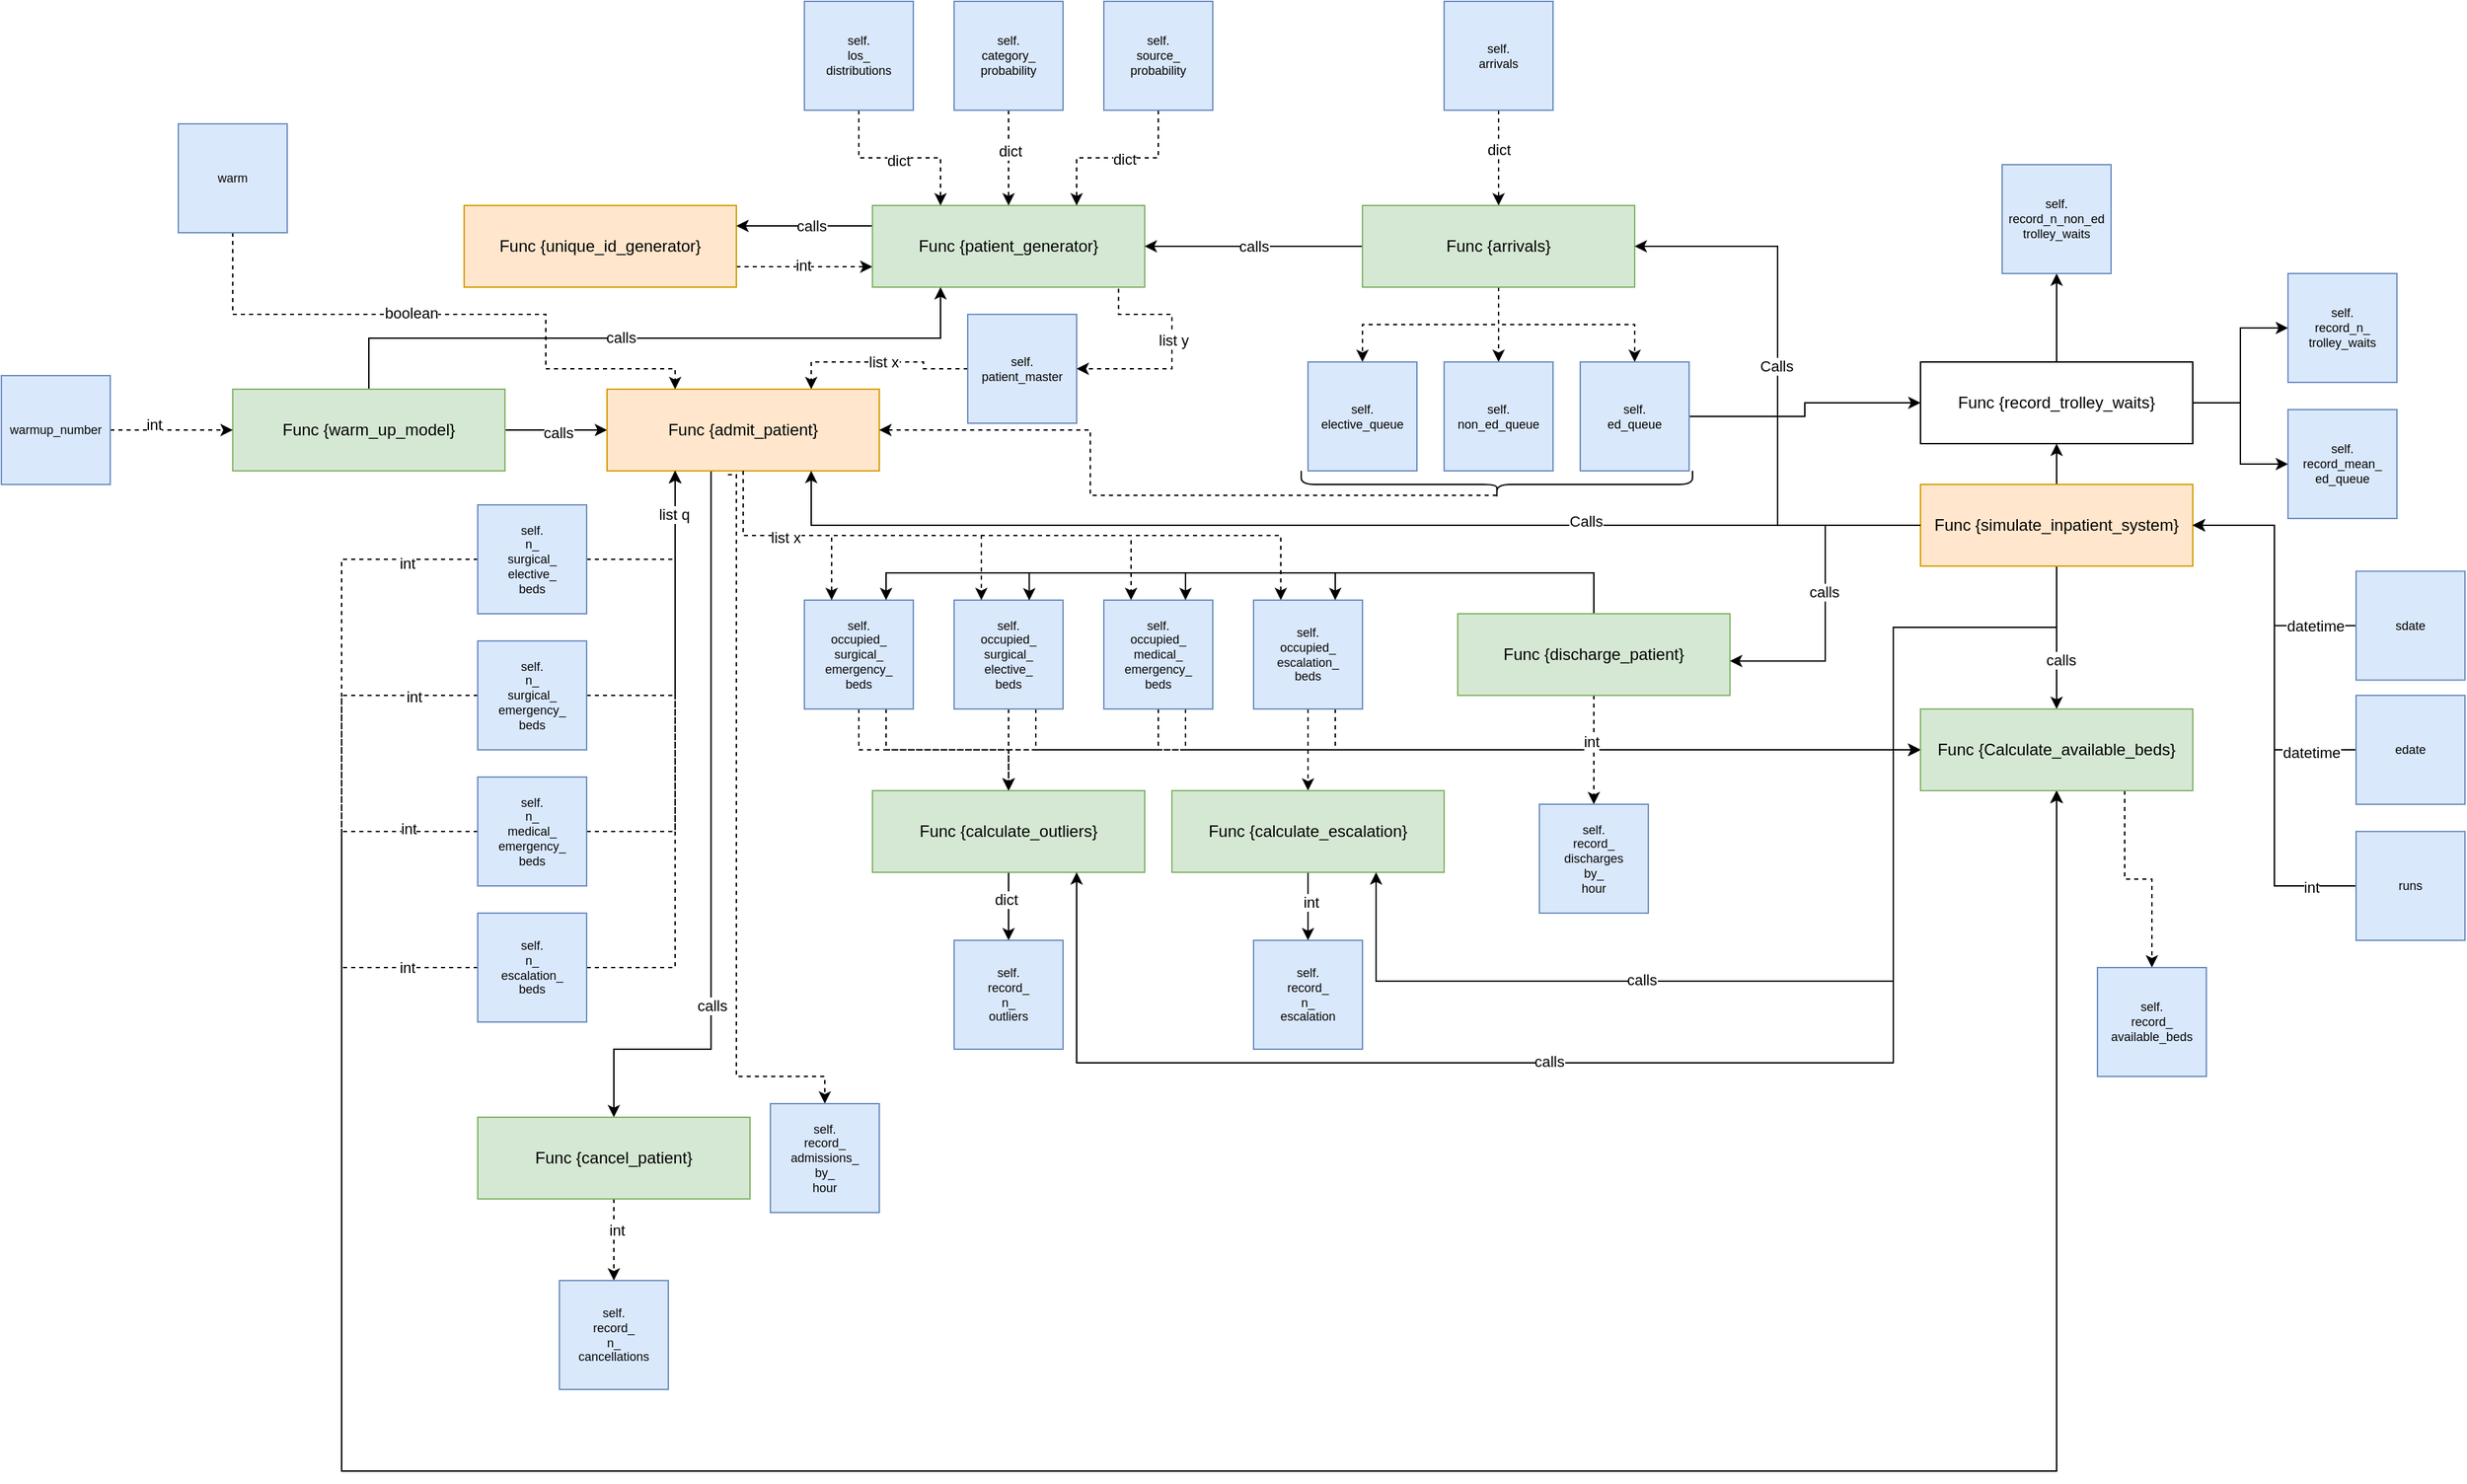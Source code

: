 <mxfile version="22.0.2" type="device">
  <diagram name="Page-1" id="2YBvvXClWsGukQMizWep">
    <mxGraphModel dx="2910" dy="1197" grid="1" gridSize="10" guides="1" tooltips="1" connect="1" arrows="1" fold="1" page="1" pageScale="1" pageWidth="850" pageHeight="1100" math="0" shadow="0">
      <root>
        <mxCell id="0" />
        <mxCell id="1" parent="0" />
        <mxCell id="R9RrN_RlZ74akKqqiqNs-4" style="edgeStyle=orthogonalEdgeStyle;rounded=0;orthogonalLoop=1;jettySize=auto;html=1;entryX=0;entryY=0.75;entryDx=0;entryDy=0;dashed=1;exitX=1;exitY=0.75;exitDx=0;exitDy=0;" parent="1" source="R9RrN_RlZ74akKqqiqNs-2" target="R9RrN_RlZ74akKqqiqNs-3" edge="1">
          <mxGeometry relative="1" as="geometry" />
        </mxCell>
        <mxCell id="R9RrN_RlZ74akKqqiqNs-9" value="int" style="edgeLabel;html=1;align=center;verticalAlign=middle;resizable=0;points=[];" parent="R9RrN_RlZ74akKqqiqNs-4" vertex="1" connectable="0">
          <mxGeometry x="-0.024" y="1" relative="1" as="geometry">
            <mxPoint as="offset" />
          </mxGeometry>
        </mxCell>
        <mxCell id="R9RrN_RlZ74akKqqiqNs-2" value="Func {unique_id_generator}" style="rounded=0;whiteSpace=wrap;html=1;fillColor=#ffe6cc;strokeColor=#d79b00;" parent="1" vertex="1">
          <mxGeometry x="120" y="470" width="200" height="60" as="geometry" />
        </mxCell>
        <mxCell id="R9RrN_RlZ74akKqqiqNs-14" style="edgeStyle=orthogonalEdgeStyle;rounded=0;orthogonalLoop=1;jettySize=auto;html=1;dashed=1;exitX=0.904;exitY=1.019;exitDx=0;exitDy=0;entryX=1;entryY=0.5;entryDx=0;entryDy=0;exitPerimeter=0;" parent="1" source="R9RrN_RlZ74akKqqiqNs-3" target="R9RrN_RlZ74akKqqiqNs-13" edge="1">
          <mxGeometry relative="1" as="geometry" />
        </mxCell>
        <mxCell id="R9RrN_RlZ74akKqqiqNs-16" value="list y" style="edgeLabel;html=1;align=center;verticalAlign=middle;resizable=0;points=[];" parent="R9RrN_RlZ74akKqqiqNs-14" vertex="1" connectable="0">
          <mxGeometry x="-0.089" y="1" relative="1" as="geometry">
            <mxPoint as="offset" />
          </mxGeometry>
        </mxCell>
        <mxCell id="R9RrN_RlZ74akKqqiqNs-56" style="edgeStyle=orthogonalEdgeStyle;rounded=0;orthogonalLoop=1;jettySize=auto;html=1;entryX=1;entryY=0.25;entryDx=0;entryDy=0;exitX=0;exitY=0.25;exitDx=0;exitDy=0;" parent="1" source="R9RrN_RlZ74akKqqiqNs-3" target="R9RrN_RlZ74akKqqiqNs-2" edge="1">
          <mxGeometry relative="1" as="geometry" />
        </mxCell>
        <mxCell id="R9RrN_RlZ74akKqqiqNs-57" value="calls" style="edgeLabel;html=1;align=center;verticalAlign=middle;resizable=0;points=[];" parent="R9RrN_RlZ74akKqqiqNs-56" vertex="1" connectable="0">
          <mxGeometry x="-0.092" relative="1" as="geometry">
            <mxPoint as="offset" />
          </mxGeometry>
        </mxCell>
        <mxCell id="R9RrN_RlZ74akKqqiqNs-3" value="Func {patient_generator&lt;span style=&quot;background-color: initial;&quot;&gt;}&lt;/span&gt;" style="rounded=0;whiteSpace=wrap;html=1;fillColor=#d5e8d4;strokeColor=#82b366;" parent="1" vertex="1">
          <mxGeometry x="420" y="470" width="200" height="60" as="geometry" />
        </mxCell>
        <mxCell id="R9RrN_RlZ74akKqqiqNs-10" style="edgeStyle=orthogonalEdgeStyle;rounded=0;orthogonalLoop=1;jettySize=auto;html=1;entryX=0.25;entryY=1;entryDx=0;entryDy=0;exitX=0.5;exitY=0;exitDx=0;exitDy=0;" parent="1" source="R9RrN_RlZ74akKqqiqNs-5" target="R9RrN_RlZ74akKqqiqNs-3" edge="1">
          <mxGeometry relative="1" as="geometry">
            <mxPoint x="470" y="600" as="sourcePoint" />
          </mxGeometry>
        </mxCell>
        <mxCell id="R9RrN_RlZ74akKqqiqNs-11" value="calls" style="edgeLabel;html=1;align=center;verticalAlign=middle;resizable=0;points=[];" parent="R9RrN_RlZ74akKqqiqNs-10" vertex="1" connectable="0">
          <mxGeometry x="-0.102" y="1" relative="1" as="geometry">
            <mxPoint as="offset" />
          </mxGeometry>
        </mxCell>
        <mxCell id="R9RrN_RlZ74akKqqiqNs-31" style="edgeStyle=orthogonalEdgeStyle;rounded=0;orthogonalLoop=1;jettySize=auto;html=1;entryX=0;entryY=0.5;entryDx=0;entryDy=0;" parent="1" source="R9RrN_RlZ74akKqqiqNs-5" target="R9RrN_RlZ74akKqqiqNs-42" edge="1">
          <mxGeometry relative="1" as="geometry" />
        </mxCell>
        <mxCell id="R9RrN_RlZ74akKqqiqNs-45" value="calls" style="edgeLabel;html=1;align=center;verticalAlign=middle;resizable=0;points=[];" parent="R9RrN_RlZ74akKqqiqNs-31" vertex="1" connectable="0">
          <mxGeometry x="0.046" y="-2" relative="1" as="geometry">
            <mxPoint as="offset" />
          </mxGeometry>
        </mxCell>
        <mxCell id="R9RrN_RlZ74akKqqiqNs-33" style="edgeStyle=orthogonalEdgeStyle;rounded=0;orthogonalLoop=1;jettySize=auto;html=1;exitX=0.5;exitY=1;exitDx=0;exitDy=0;entryX=0.25;entryY=0;entryDx=0;entryDy=0;dashed=1;" parent="1" source="R9RrN_RlZ74akKqqiqNs-42" target="R9RrN_RlZ74akKqqiqNs-29" edge="1">
          <mxGeometry relative="1" as="geometry" />
        </mxCell>
        <mxCell id="R9RrN_RlZ74akKqqiqNs-34" style="edgeStyle=orthogonalEdgeStyle;rounded=0;orthogonalLoop=1;jettySize=auto;html=1;exitX=0.5;exitY=1;exitDx=0;exitDy=0;entryX=0.25;entryY=0;entryDx=0;entryDy=0;dashed=1;" parent="1" source="R9RrN_RlZ74akKqqiqNs-42" target="R9RrN_RlZ74akKqqiqNs-30" edge="1">
          <mxGeometry relative="1" as="geometry" />
        </mxCell>
        <mxCell id="R9RrN_RlZ74akKqqiqNs-5" value="Func {warm_up_model&lt;span style=&quot;background-color: initial;&quot;&gt;}&lt;/span&gt;" style="rounded=0;whiteSpace=wrap;html=1;fillColor=#d5e8d4;strokeColor=#82b366;" parent="1" vertex="1">
          <mxGeometry x="-50" y="605" width="200" height="60" as="geometry" />
        </mxCell>
        <mxCell id="R9RrN_RlZ74akKqqiqNs-58" style="edgeStyle=orthogonalEdgeStyle;rounded=0;orthogonalLoop=1;jettySize=auto;html=1;entryX=1;entryY=0.5;entryDx=0;entryDy=0;exitX=0;exitY=0.5;exitDx=0;exitDy=0;" parent="1" source="R9RrN_RlZ74akKqqiqNs-7" target="R9RrN_RlZ74akKqqiqNs-3" edge="1">
          <mxGeometry relative="1" as="geometry" />
        </mxCell>
        <mxCell id="R9RrN_RlZ74akKqqiqNs-59" value="calls" style="edgeLabel;html=1;align=center;verticalAlign=middle;resizable=0;points=[];" parent="R9RrN_RlZ74akKqqiqNs-58" vertex="1" connectable="0">
          <mxGeometry x="0.292" relative="1" as="geometry">
            <mxPoint x="23" as="offset" />
          </mxGeometry>
        </mxCell>
        <mxCell id="R9RrN_RlZ74akKqqiqNs-90" style="edgeStyle=orthogonalEdgeStyle;rounded=0;orthogonalLoop=1;jettySize=auto;html=1;entryX=0.5;entryY=0;entryDx=0;entryDy=0;dashed=1;" parent="1" source="R9RrN_RlZ74akKqqiqNs-7" target="R9RrN_RlZ74akKqqiqNs-86" edge="1">
          <mxGeometry relative="1" as="geometry" />
        </mxCell>
        <mxCell id="R9RrN_RlZ74akKqqiqNs-91" style="edgeStyle=orthogonalEdgeStyle;rounded=0;orthogonalLoop=1;jettySize=auto;html=1;entryX=0.5;entryY=0;entryDx=0;entryDy=0;dashed=1;" parent="1" source="R9RrN_RlZ74akKqqiqNs-7" target="R9RrN_RlZ74akKqqiqNs-87" edge="1">
          <mxGeometry relative="1" as="geometry" />
        </mxCell>
        <mxCell id="R9RrN_RlZ74akKqqiqNs-92" style="edgeStyle=orthogonalEdgeStyle;rounded=0;orthogonalLoop=1;jettySize=auto;html=1;entryX=0.5;entryY=0;entryDx=0;entryDy=0;dashed=1;" parent="1" source="R9RrN_RlZ74akKqqiqNs-7" target="R9RrN_RlZ74akKqqiqNs-89" edge="1">
          <mxGeometry relative="1" as="geometry" />
        </mxCell>
        <mxCell id="R9RrN_RlZ74akKqqiqNs-7" value="Func {arrivals&lt;span style=&quot;background-color: initial;&quot;&gt;}&lt;/span&gt;" style="rounded=0;whiteSpace=wrap;html=1;fillColor=#d5e8d4;strokeColor=#82b366;" parent="1" vertex="1">
          <mxGeometry x="780" y="470" width="200" height="60" as="geometry" />
        </mxCell>
        <mxCell id="R9RrN_RlZ74akKqqiqNs-43" style="edgeStyle=orthogonalEdgeStyle;rounded=0;orthogonalLoop=1;jettySize=auto;html=1;entryX=0.75;entryY=0;entryDx=0;entryDy=0;dashed=1;" parent="1" source="R9RrN_RlZ74akKqqiqNs-13" target="R9RrN_RlZ74akKqqiqNs-42" edge="1">
          <mxGeometry relative="1" as="geometry" />
        </mxCell>
        <mxCell id="R9RrN_RlZ74akKqqiqNs-44" value="list x" style="edgeLabel;html=1;align=center;verticalAlign=middle;resizable=0;points=[];" parent="R9RrN_RlZ74akKqqiqNs-43" vertex="1" connectable="0">
          <mxGeometry x="-0.038" relative="1" as="geometry">
            <mxPoint as="offset" />
          </mxGeometry>
        </mxCell>
        <mxCell id="R9RrN_RlZ74akKqqiqNs-13" value="self.&lt;br style=&quot;font-size: 9px;&quot;&gt;patient_master" style="whiteSpace=wrap;html=1;aspect=fixed;fillColor=#dae8fc;strokeColor=#6c8ebf;fontSize=9;" parent="1" vertex="1">
          <mxGeometry x="490" y="550" width="80" height="80" as="geometry" />
        </mxCell>
        <mxCell id="R9RrN_RlZ74akKqqiqNs-21" style="edgeStyle=orthogonalEdgeStyle;rounded=0;orthogonalLoop=1;jettySize=auto;html=1;entryX=0.25;entryY=0;entryDx=0;entryDy=0;dashed=1;" parent="1" source="R9RrN_RlZ74akKqqiqNs-18" target="R9RrN_RlZ74akKqqiqNs-3" edge="1">
          <mxGeometry relative="1" as="geometry" />
        </mxCell>
        <mxCell id="R9RrN_RlZ74akKqqiqNs-24" value="dict" style="edgeLabel;html=1;align=center;verticalAlign=middle;resizable=0;points=[];" parent="R9RrN_RlZ74akKqqiqNs-21" vertex="1" connectable="0">
          <mxGeometry x="-0.025" y="-2" relative="1" as="geometry">
            <mxPoint as="offset" />
          </mxGeometry>
        </mxCell>
        <mxCell id="R9RrN_RlZ74akKqqiqNs-18" value="self.&lt;br&gt;los_&lt;br&gt;distributions" style="whiteSpace=wrap;html=1;aspect=fixed;fillColor=#dae8fc;strokeColor=#6c8ebf;fontSize=9;" parent="1" vertex="1">
          <mxGeometry x="370" y="320" width="80" height="80" as="geometry" />
        </mxCell>
        <mxCell id="R9RrN_RlZ74akKqqiqNs-22" style="edgeStyle=orthogonalEdgeStyle;rounded=0;orthogonalLoop=1;jettySize=auto;html=1;entryX=0.5;entryY=0;entryDx=0;entryDy=0;dashed=1;" parent="1" source="R9RrN_RlZ74akKqqiqNs-19" target="R9RrN_RlZ74akKqqiqNs-3" edge="1">
          <mxGeometry relative="1" as="geometry" />
        </mxCell>
        <mxCell id="R9RrN_RlZ74akKqqiqNs-25" value="dict" style="edgeLabel;html=1;align=center;verticalAlign=middle;resizable=0;points=[];" parent="R9RrN_RlZ74akKqqiqNs-22" vertex="1" connectable="0">
          <mxGeometry x="-0.139" y="1" relative="1" as="geometry">
            <mxPoint as="offset" />
          </mxGeometry>
        </mxCell>
        <mxCell id="R9RrN_RlZ74akKqqiqNs-19" value="self.&lt;br style=&quot;font-size: 9px;&quot;&gt;category_&lt;br&gt;probability" style="whiteSpace=wrap;html=1;aspect=fixed;fillColor=#dae8fc;strokeColor=#6c8ebf;fontSize=9;" parent="1" vertex="1">
          <mxGeometry x="480" y="320" width="80" height="80" as="geometry" />
        </mxCell>
        <mxCell id="R9RrN_RlZ74akKqqiqNs-23" style="edgeStyle=orthogonalEdgeStyle;rounded=0;orthogonalLoop=1;jettySize=auto;html=1;entryX=0.75;entryY=0;entryDx=0;entryDy=0;dashed=1;" parent="1" source="R9RrN_RlZ74akKqqiqNs-20" target="R9RrN_RlZ74akKqqiqNs-3" edge="1">
          <mxGeometry relative="1" as="geometry" />
        </mxCell>
        <mxCell id="R9RrN_RlZ74akKqqiqNs-26" value="dict" style="edgeLabel;html=1;align=center;verticalAlign=middle;resizable=0;points=[];" parent="R9RrN_RlZ74akKqqiqNs-23" vertex="1" connectable="0">
          <mxGeometry x="-0.068" y="1" relative="1" as="geometry">
            <mxPoint as="offset" />
          </mxGeometry>
        </mxCell>
        <mxCell id="R9RrN_RlZ74akKqqiqNs-20" value="self.&lt;br style=&quot;font-size: 9px;&quot;&gt;source_&lt;br&gt;probability" style="whiteSpace=wrap;html=1;aspect=fixed;fillColor=#dae8fc;strokeColor=#6c8ebf;fontSize=9;" parent="1" vertex="1">
          <mxGeometry x="590" y="320" width="80" height="80" as="geometry" />
        </mxCell>
        <mxCell id="R9RrN_RlZ74akKqqiqNs-71" style="edgeStyle=orthogonalEdgeStyle;rounded=0;orthogonalLoop=1;jettySize=auto;html=1;exitX=0.5;exitY=1;exitDx=0;exitDy=0;dashed=1;" parent="1" source="R9RrN_RlZ74akKqqiqNs-27" target="R9RrN_RlZ74akKqqiqNs-66" edge="1">
          <mxGeometry relative="1" as="geometry" />
        </mxCell>
        <mxCell id="R9RrN_RlZ74akKqqiqNs-161" style="edgeStyle=orthogonalEdgeStyle;rounded=0;orthogonalLoop=1;jettySize=auto;html=1;entryX=0;entryY=0.5;entryDx=0;entryDy=0;exitX=0.75;exitY=1;exitDx=0;exitDy=0;dashed=1;" parent="1" source="R9RrN_RlZ74akKqqiqNs-27" target="R9RrN_RlZ74akKqqiqNs-155" edge="1">
          <mxGeometry relative="1" as="geometry" />
        </mxCell>
        <mxCell id="R9RrN_RlZ74akKqqiqNs-27" value="self.&lt;br style=&quot;font-size: 9px;&quot;&gt;occupied_&lt;br style=&quot;font-size: 9px;&quot;&gt;surgical_&lt;br style=&quot;font-size: 9px;&quot;&gt;emergency_&lt;br style=&quot;font-size: 9px;&quot;&gt;beds" style="whiteSpace=wrap;html=1;aspect=fixed;fillColor=#dae8fc;strokeColor=#6c8ebf;labelBackgroundColor=none;fontFamily=Helvetica;fontSize=9;fontColor=#050505;" parent="1" vertex="1">
          <mxGeometry x="370" y="760" width="80" height="80" as="geometry" />
        </mxCell>
        <mxCell id="R9RrN_RlZ74akKqqiqNs-72" style="edgeStyle=orthogonalEdgeStyle;rounded=0;orthogonalLoop=1;jettySize=auto;html=1;entryX=0.5;entryY=0;entryDx=0;entryDy=0;dashed=1;" parent="1" source="R9RrN_RlZ74akKqqiqNs-28" target="R9RrN_RlZ74akKqqiqNs-66" edge="1">
          <mxGeometry relative="1" as="geometry" />
        </mxCell>
        <mxCell id="R9RrN_RlZ74akKqqiqNs-160" style="edgeStyle=orthogonalEdgeStyle;rounded=0;orthogonalLoop=1;jettySize=auto;html=1;entryX=0;entryY=0.5;entryDx=0;entryDy=0;exitX=0.75;exitY=1;exitDx=0;exitDy=0;dashed=1;" parent="1" source="R9RrN_RlZ74akKqqiqNs-28" target="R9RrN_RlZ74akKqqiqNs-155" edge="1">
          <mxGeometry relative="1" as="geometry" />
        </mxCell>
        <mxCell id="R9RrN_RlZ74akKqqiqNs-28" value="self.&lt;br style=&quot;font-size: 9px;&quot;&gt;&lt;div style=&quot;font-size: 9px;&quot;&gt;&lt;div style=&quot;font-size: 9px;&quot;&gt;occupied_&lt;/div&gt;&lt;div style=&quot;font-size: 9px;&quot;&gt;surgical_&lt;/div&gt;&lt;div style=&quot;font-size: 9px;&quot;&gt;elective_&lt;/div&gt;&lt;div style=&quot;font-size: 9px;&quot;&gt;beds&lt;/div&gt;&lt;/div&gt;" style="whiteSpace=wrap;html=1;aspect=fixed;fillColor=#dae8fc;strokeColor=#6c8ebf;fontFamily=Helvetica;fontSize=9;labelBackgroundColor=none;fontColor=#050505;" parent="1" vertex="1">
          <mxGeometry x="480" y="760" width="80" height="80" as="geometry" />
        </mxCell>
        <mxCell id="R9RrN_RlZ74akKqqiqNs-73" style="edgeStyle=orthogonalEdgeStyle;rounded=0;orthogonalLoop=1;jettySize=auto;html=1;entryX=0.5;entryY=0;entryDx=0;entryDy=0;dashed=1;" parent="1" source="R9RrN_RlZ74akKqqiqNs-29" target="R9RrN_RlZ74akKqqiqNs-66" edge="1">
          <mxGeometry relative="1" as="geometry" />
        </mxCell>
        <mxCell id="R9RrN_RlZ74akKqqiqNs-159" style="edgeStyle=orthogonalEdgeStyle;rounded=0;orthogonalLoop=1;jettySize=auto;html=1;entryX=0;entryY=0.5;entryDx=0;entryDy=0;exitX=0.75;exitY=1;exitDx=0;exitDy=0;dashed=1;" parent="1" source="R9RrN_RlZ74akKqqiqNs-29" target="R9RrN_RlZ74akKqqiqNs-155" edge="1">
          <mxGeometry relative="1" as="geometry" />
        </mxCell>
        <mxCell id="R9RrN_RlZ74akKqqiqNs-29" value="self.&lt;br style=&quot;font-size: 9px;&quot;&gt;&lt;div style=&quot;font-size: 9px;&quot;&gt;&lt;div style=&quot;font-size: 9px;&quot;&gt;occupied_&lt;/div&gt;&lt;div style=&quot;font-size: 9px;&quot;&gt;medical_&lt;/div&gt;&lt;div style=&quot;font-size: 9px;&quot;&gt;emergency_&lt;/div&gt;&lt;div style=&quot;font-size: 9px;&quot;&gt;beds&lt;/div&gt;&lt;/div&gt;" style="whiteSpace=wrap;html=1;aspect=fixed;fillColor=#dae8fc;strokeColor=#6c8ebf;fontSize=9;labelBackgroundColor=none;fontFamily=Helvetica;fontColor=#050505;" parent="1" vertex="1">
          <mxGeometry x="590" y="760" width="80" height="80" as="geometry" />
        </mxCell>
        <mxCell id="R9RrN_RlZ74akKqqiqNs-82" style="edgeStyle=orthogonalEdgeStyle;rounded=0;orthogonalLoop=1;jettySize=auto;html=1;entryX=0.5;entryY=0;entryDx=0;entryDy=0;dashed=1;" parent="1" source="R9RrN_RlZ74akKqqiqNs-30" target="R9RrN_RlZ74akKqqiqNs-79" edge="1">
          <mxGeometry relative="1" as="geometry" />
        </mxCell>
        <mxCell id="R9RrN_RlZ74akKqqiqNs-158" style="edgeStyle=orthogonalEdgeStyle;rounded=0;orthogonalLoop=1;jettySize=auto;html=1;entryX=0;entryY=0.5;entryDx=0;entryDy=0;exitX=0.75;exitY=1;exitDx=0;exitDy=0;dashed=1;" parent="1" source="R9RrN_RlZ74akKqqiqNs-30" target="R9RrN_RlZ74akKqqiqNs-155" edge="1">
          <mxGeometry relative="1" as="geometry" />
        </mxCell>
        <mxCell id="R9RrN_RlZ74akKqqiqNs-30" value="self.&lt;br style=&quot;font-size: 9px;&quot;&gt;&lt;div style=&quot;font-size: 9px;&quot;&gt;&lt;div style=&quot;font-size: 9px;&quot;&gt;occupied_&lt;/div&gt;&lt;div style=&quot;font-size: 9px;&quot;&gt;e&lt;span style=&quot;background-color: initial;&quot;&gt;scalation_&lt;/span&gt;&lt;/div&gt;&lt;div style=&quot;font-size: 9px;&quot;&gt;&lt;span style=&quot;background-color: initial;&quot;&gt;beds&lt;/span&gt;&lt;/div&gt;&lt;/div&gt;" style="whiteSpace=wrap;html=1;aspect=fixed;fillColor=#dae8fc;strokeColor=#6c8ebf;labelBackgroundColor=none;fontFamily=Helvetica;fontSize=9;fontColor=#050505;" parent="1" vertex="1">
          <mxGeometry x="700" y="760" width="80" height="80" as="geometry" />
        </mxCell>
        <mxCell id="R9RrN_RlZ74akKqqiqNs-104" style="edgeStyle=orthogonalEdgeStyle;rounded=0;orthogonalLoop=1;jettySize=auto;html=1;exitX=0.382;exitY=0.96;exitDx=0;exitDy=0;exitPerimeter=0;" parent="1" source="R9RrN_RlZ74akKqqiqNs-42" target="R9RrN_RlZ74akKqqiqNs-103" edge="1">
          <mxGeometry relative="1" as="geometry">
            <Array as="points">
              <mxPoint x="301" y="1090" />
              <mxPoint x="230" y="1090" />
            </Array>
          </mxGeometry>
        </mxCell>
        <mxCell id="R9RrN_RlZ74akKqqiqNs-105" value="calls" style="edgeLabel;html=1;align=center;verticalAlign=middle;resizable=0;points=[];" parent="R9RrN_RlZ74akKqqiqNs-104" vertex="1" connectable="0">
          <mxGeometry x="0.44" relative="1" as="geometry">
            <mxPoint as="offset" />
          </mxGeometry>
        </mxCell>
        <mxCell id="R9RrN_RlZ74akKqqiqNs-111" style="edgeStyle=orthogonalEdgeStyle;rounded=0;orthogonalLoop=1;jettySize=auto;html=1;entryX=0.5;entryY=0;entryDx=0;entryDy=0;dashed=1;exitX=0.444;exitY=1.047;exitDx=0;exitDy=0;exitPerimeter=0;" parent="1" source="R9RrN_RlZ74akKqqiqNs-42" target="R9RrN_RlZ74akKqqiqNs-113" edge="1">
          <mxGeometry relative="1" as="geometry">
            <mxPoint x="450" y="1140.0" as="targetPoint" />
            <Array as="points">
              <mxPoint x="320" y="668" />
              <mxPoint x="320" y="1110" />
              <mxPoint x="385" y="1110" />
            </Array>
          </mxGeometry>
        </mxCell>
        <mxCell id="R9RrN_RlZ74akKqqiqNs-42" value="Func {admit_patient&lt;span style=&quot;background-color: initial;&quot;&gt;}&lt;/span&gt;" style="rounded=0;whiteSpace=wrap;html=1;fillColor=#ffe6cc;strokeColor=#d79b00;" parent="1" vertex="1">
          <mxGeometry x="225" y="605" width="200" height="60" as="geometry" />
        </mxCell>
        <mxCell id="R9RrN_RlZ74akKqqiqNs-50" style="edgeStyle=orthogonalEdgeStyle;rounded=0;orthogonalLoop=1;jettySize=auto;html=1;entryX=0.25;entryY=1;entryDx=0;entryDy=0;dashed=1;" parent="1" source="R9RrN_RlZ74akKqqiqNs-46" target="R9RrN_RlZ74akKqqiqNs-42" edge="1">
          <mxGeometry relative="1" as="geometry" />
        </mxCell>
        <mxCell id="R9RrN_RlZ74akKqqiqNs-162" style="edgeStyle=orthogonalEdgeStyle;rounded=0;orthogonalLoop=1;jettySize=auto;html=1;entryX=0.5;entryY=1;entryDx=0;entryDy=0;dashed=1;" parent="1" source="R9RrN_RlZ74akKqqiqNs-46" target="R9RrN_RlZ74akKqqiqNs-155" edge="1">
          <mxGeometry relative="1" as="geometry">
            <Array as="points">
              <mxPoint x="30" y="730" />
              <mxPoint x="30" y="1400" />
              <mxPoint x="1290" y="1400" />
            </Array>
          </mxGeometry>
        </mxCell>
        <mxCell id="R9RrN_RlZ74akKqqiqNs-166" value="int" style="edgeLabel;html=1;align=center;verticalAlign=middle;resizable=0;points=[];" parent="R9RrN_RlZ74akKqqiqNs-162" vertex="1" connectable="0">
          <mxGeometry x="-0.959" y="3" relative="1" as="geometry">
            <mxPoint as="offset" />
          </mxGeometry>
        </mxCell>
        <mxCell id="R9RrN_RlZ74akKqqiqNs-46" value="self.&lt;br style=&quot;font-size: 9px;&quot;&gt;&lt;div style=&quot;font-size: 9px;&quot;&gt;&lt;div style=&quot;font-size: 9px;&quot;&gt;n_&lt;/div&gt;&lt;div style=&quot;font-size: 9px;&quot;&gt;surgical_&lt;/div&gt;&lt;div style=&quot;font-size: 9px;&quot;&gt;elective_&lt;/div&gt;&lt;div style=&quot;font-size: 9px;&quot;&gt;beds&lt;/div&gt;&lt;/div&gt;" style="whiteSpace=wrap;html=1;aspect=fixed;fillColor=#dae8fc;strokeColor=#6c8ebf;labelBackgroundColor=none;fontFamily=Helvetica;fontSize=9;fontColor=#050505;" parent="1" vertex="1">
          <mxGeometry x="130" y="690" width="80" height="80" as="geometry" />
        </mxCell>
        <mxCell id="R9RrN_RlZ74akKqqiqNs-60" style="edgeStyle=orthogonalEdgeStyle;rounded=0;orthogonalLoop=1;jettySize=auto;html=1;entryX=0.25;entryY=1;entryDx=0;entryDy=0;dashed=1;" parent="1" source="R9RrN_RlZ74akKqqiqNs-47" target="R9RrN_RlZ74akKqqiqNs-42" edge="1">
          <mxGeometry relative="1" as="geometry" />
        </mxCell>
        <mxCell id="R9RrN_RlZ74akKqqiqNs-163" style="edgeStyle=orthogonalEdgeStyle;rounded=0;orthogonalLoop=1;jettySize=auto;html=1;entryX=0.5;entryY=1;entryDx=0;entryDy=0;dashed=1;" parent="1" source="R9RrN_RlZ74akKqqiqNs-47" target="R9RrN_RlZ74akKqqiqNs-155" edge="1">
          <mxGeometry relative="1" as="geometry">
            <Array as="points">
              <mxPoint x="30" y="830" />
              <mxPoint x="30" y="1400" />
              <mxPoint x="1290" y="1400" />
            </Array>
          </mxGeometry>
        </mxCell>
        <mxCell id="R9RrN_RlZ74akKqqiqNs-167" value="int" style="edgeLabel;html=1;align=center;verticalAlign=middle;resizable=0;points=[];" parent="R9RrN_RlZ74akKqqiqNs-163" vertex="1" connectable="0">
          <mxGeometry x="-0.961" y="1" relative="1" as="geometry">
            <mxPoint as="offset" />
          </mxGeometry>
        </mxCell>
        <mxCell id="R9RrN_RlZ74akKqqiqNs-47" value="self.&lt;br style=&quot;font-size: 9px;&quot;&gt;&lt;div style=&quot;font-size: 9px;&quot;&gt;&lt;div style=&quot;font-size: 9px;&quot;&gt;&lt;div style=&quot;font-size: 9px;&quot;&gt;&lt;div style=&quot;font-size: 9px;&quot;&gt;n_&lt;/div&gt;&lt;div style=&quot;font-size: 9px;&quot;&gt;surgical_&lt;/div&gt;&lt;div style=&quot;font-size: 9px;&quot;&gt;emergency_&lt;/div&gt;&lt;div style=&quot;font-size: 9px;&quot;&gt;beds&lt;/div&gt;&lt;/div&gt;&lt;/div&gt;&lt;/div&gt;" style="whiteSpace=wrap;html=1;aspect=fixed;fillColor=#dae8fc;strokeColor=#6c8ebf;labelBackgroundColor=none;fontFamily=Helvetica;fontSize=9;fontColor=#050505;" parent="1" vertex="1">
          <mxGeometry x="130" y="790" width="80" height="80" as="geometry" />
        </mxCell>
        <mxCell id="R9RrN_RlZ74akKqqiqNs-62" style="edgeStyle=orthogonalEdgeStyle;rounded=0;orthogonalLoop=1;jettySize=auto;html=1;entryX=0.25;entryY=1;entryDx=0;entryDy=0;dashed=1;" parent="1" source="R9RrN_RlZ74akKqqiqNs-48" target="R9RrN_RlZ74akKqqiqNs-42" edge="1">
          <mxGeometry relative="1" as="geometry" />
        </mxCell>
        <mxCell id="R9RrN_RlZ74akKqqiqNs-164" style="edgeStyle=orthogonalEdgeStyle;rounded=0;orthogonalLoop=1;jettySize=auto;html=1;entryX=0.5;entryY=1;entryDx=0;entryDy=0;dashed=1;" parent="1" source="R9RrN_RlZ74akKqqiqNs-48" target="R9RrN_RlZ74akKqqiqNs-155" edge="1">
          <mxGeometry relative="1" as="geometry">
            <Array as="points">
              <mxPoint x="30" y="930" />
              <mxPoint x="30" y="1400" />
              <mxPoint x="1290" y="1400" />
            </Array>
          </mxGeometry>
        </mxCell>
        <mxCell id="R9RrN_RlZ74akKqqiqNs-168" value="int" style="edgeLabel;html=1;align=center;verticalAlign=middle;resizable=0;points=[];" parent="R9RrN_RlZ74akKqqiqNs-164" vertex="1" connectable="0">
          <mxGeometry x="-0.956" y="-2" relative="1" as="geometry">
            <mxPoint as="offset" />
          </mxGeometry>
        </mxCell>
        <mxCell id="R9RrN_RlZ74akKqqiqNs-48" value="self.&lt;br style=&quot;font-size: 9px;&quot;&gt;&lt;div style=&quot;font-size: 9px;&quot;&gt;&lt;div style=&quot;font-size: 9px;&quot;&gt;&lt;div style=&quot;font-size: 9px;&quot;&gt;&lt;div style=&quot;font-size: 9px;&quot;&gt;n_&lt;/div&gt;&lt;div style=&quot;font-size: 9px;&quot;&gt;medical_&lt;/div&gt;&lt;div style=&quot;font-size: 9px;&quot;&gt;emergency_&lt;/div&gt;&lt;div style=&quot;font-size: 9px;&quot;&gt;beds&lt;/div&gt;&lt;/div&gt;&lt;/div&gt;&lt;/div&gt;" style="whiteSpace=wrap;html=1;aspect=fixed;fillColor=#dae8fc;strokeColor=#6c8ebf;labelBackgroundColor=none;fontFamily=Helvetica;fontSize=9;fontColor=#050505;" parent="1" vertex="1">
          <mxGeometry x="130" y="890" width="80" height="80" as="geometry" />
        </mxCell>
        <mxCell id="R9RrN_RlZ74akKqqiqNs-63" style="edgeStyle=orthogonalEdgeStyle;rounded=0;orthogonalLoop=1;jettySize=auto;html=1;entryX=0.25;entryY=1;entryDx=0;entryDy=0;dashed=1;" parent="1" source="R9RrN_RlZ74akKqqiqNs-49" target="R9RrN_RlZ74akKqqiqNs-42" edge="1">
          <mxGeometry relative="1" as="geometry" />
        </mxCell>
        <mxCell id="R9RrN_RlZ74akKqqiqNs-65" value="list q" style="edgeLabel;html=1;align=center;verticalAlign=middle;resizable=0;points=[];" parent="R9RrN_RlZ74akKqqiqNs-63" vertex="1" connectable="0">
          <mxGeometry x="0.851" y="1" relative="1" as="geometry">
            <mxPoint as="offset" />
          </mxGeometry>
        </mxCell>
        <mxCell id="R9RrN_RlZ74akKqqiqNs-165" style="edgeStyle=orthogonalEdgeStyle;rounded=0;orthogonalLoop=1;jettySize=auto;html=1;entryX=0.5;entryY=1;entryDx=0;entryDy=0;dashed=1;" parent="1" source="R9RrN_RlZ74akKqqiqNs-49" target="R9RrN_RlZ74akKqqiqNs-155" edge="1">
          <mxGeometry relative="1" as="geometry">
            <Array as="points">
              <mxPoint x="30" y="1030" />
              <mxPoint x="30" y="1400" />
              <mxPoint x="1290" y="1400" />
            </Array>
          </mxGeometry>
        </mxCell>
        <mxCell id="R9RrN_RlZ74akKqqiqNs-169" value="int" style="edgeLabel;html=1;align=center;verticalAlign=middle;resizable=0;points=[];" parent="R9RrN_RlZ74akKqqiqNs-165" vertex="1" connectable="0">
          <mxGeometry x="-0.953" relative="1" as="geometry">
            <mxPoint as="offset" />
          </mxGeometry>
        </mxCell>
        <mxCell id="R9RrN_RlZ74akKqqiqNs-49" value="self.&lt;br style=&quot;font-size: 9px;&quot;&gt;&lt;div style=&quot;font-size: 9px;&quot;&gt;&lt;div style=&quot;font-size: 9px;&quot;&gt;&lt;div style=&quot;font-size: 9px;&quot;&gt;&lt;div style=&quot;font-size: 9px;&quot;&gt;n_&lt;/div&gt;&lt;div style=&quot;font-size: 9px;&quot;&gt;escalation_&lt;/div&gt;&lt;div style=&quot;font-size: 9px;&quot;&gt;beds&lt;/div&gt;&lt;/div&gt;&lt;/div&gt;&lt;/div&gt;" style="whiteSpace=wrap;html=1;aspect=fixed;fillColor=#dae8fc;strokeColor=#6c8ebf;labelBackgroundColor=none;fontFamily=Helvetica;fontSize=9;fontColor=#050505;" parent="1" vertex="1">
          <mxGeometry x="130" y="990" width="80" height="80" as="geometry" />
        </mxCell>
        <mxCell id="R9RrN_RlZ74akKqqiqNs-51" style="edgeStyle=orthogonalEdgeStyle;rounded=0;orthogonalLoop=1;jettySize=auto;html=1;exitX=0.5;exitY=1;exitDx=0;exitDy=0;entryX=0.25;entryY=0;entryDx=0;entryDy=0;dashed=1;" parent="1" source="R9RrN_RlZ74akKqqiqNs-42" target="R9RrN_RlZ74akKqqiqNs-28" edge="1">
          <mxGeometry relative="1" as="geometry">
            <mxPoint x="335" y="675" as="sourcePoint" />
            <mxPoint x="730" y="770" as="targetPoint" />
          </mxGeometry>
        </mxCell>
        <mxCell id="R9RrN_RlZ74akKqqiqNs-53" style="edgeStyle=orthogonalEdgeStyle;rounded=0;orthogonalLoop=1;jettySize=auto;html=1;exitX=0.5;exitY=1;exitDx=0;exitDy=0;entryX=0.25;entryY=0;entryDx=0;entryDy=0;dashed=1;" parent="1" source="R9RrN_RlZ74akKqqiqNs-42" target="R9RrN_RlZ74akKqqiqNs-27" edge="1">
          <mxGeometry relative="1" as="geometry">
            <mxPoint x="335" y="675" as="sourcePoint" />
            <mxPoint x="510" y="770" as="targetPoint" />
          </mxGeometry>
        </mxCell>
        <mxCell id="R9RrN_RlZ74akKqqiqNs-55" value="list x" style="edgeLabel;html=1;align=center;verticalAlign=middle;resizable=0;points=[];" parent="R9RrN_RlZ74akKqqiqNs-53" vertex="1" connectable="0">
          <mxGeometry x="-0.028" y="-1" relative="1" as="geometry">
            <mxPoint as="offset" />
          </mxGeometry>
        </mxCell>
        <mxCell id="R9RrN_RlZ74akKqqiqNs-76" style="edgeStyle=orthogonalEdgeStyle;rounded=0;orthogonalLoop=1;jettySize=auto;html=1;" parent="1" source="R9RrN_RlZ74akKqqiqNs-66" target="R9RrN_RlZ74akKqqiqNs-75" edge="1">
          <mxGeometry relative="1" as="geometry" />
        </mxCell>
        <mxCell id="R9RrN_RlZ74akKqqiqNs-77" value="dict" style="edgeLabel;html=1;align=center;verticalAlign=middle;resizable=0;points=[];" parent="R9RrN_RlZ74akKqqiqNs-76" vertex="1" connectable="0">
          <mxGeometry x="-0.217" y="-2" relative="1" as="geometry">
            <mxPoint as="offset" />
          </mxGeometry>
        </mxCell>
        <mxCell id="R9RrN_RlZ74akKqqiqNs-66" value="Func {calculate_outliers&lt;span style=&quot;background-color: initial;&quot;&gt;}&lt;/span&gt;" style="rounded=0;whiteSpace=wrap;html=1;fillColor=#d5e8d4;strokeColor=#82b366;" parent="1" vertex="1">
          <mxGeometry x="420" y="900" width="200" height="60" as="geometry" />
        </mxCell>
        <mxCell id="R9RrN_RlZ74akKqqiqNs-75" value="self.&lt;br style=&quot;font-size: 9px;&quot;&gt;&lt;div style=&quot;font-size: 9px;&quot;&gt;&lt;div style=&quot;font-size: 9px;&quot;&gt;&lt;div style=&quot;font-size: 9px;&quot;&gt;&lt;div style=&quot;font-size: 9px;&quot;&gt;record_&lt;/div&gt;&lt;div style=&quot;font-size: 9px;&quot;&gt;n_&lt;/div&gt;&lt;div style=&quot;font-size: 9px;&quot;&gt;outliers&lt;/div&gt;&lt;/div&gt;&lt;/div&gt;&lt;/div&gt;" style="whiteSpace=wrap;html=1;aspect=fixed;fillColor=#dae8fc;strokeColor=#6c8ebf;fontSize=9;labelBackgroundColor=none;fontFamily=Helvetica;fontColor=#050505;" parent="1" vertex="1">
          <mxGeometry x="480" y="1010" width="80" height="80" as="geometry" />
        </mxCell>
        <mxCell id="R9RrN_RlZ74akKqqiqNs-81" style="edgeStyle=orthogonalEdgeStyle;rounded=0;orthogonalLoop=1;jettySize=auto;html=1;entryX=0.5;entryY=0;entryDx=0;entryDy=0;" parent="1" source="R9RrN_RlZ74akKqqiqNs-79" target="R9RrN_RlZ74akKqqiqNs-80" edge="1">
          <mxGeometry relative="1" as="geometry" />
        </mxCell>
        <mxCell id="R9RrN_RlZ74akKqqiqNs-83" value="int" style="edgeLabel;html=1;align=center;verticalAlign=middle;resizable=0;points=[];" parent="R9RrN_RlZ74akKqqiqNs-81" vertex="1" connectable="0">
          <mxGeometry x="-0.12" y="2" relative="1" as="geometry">
            <mxPoint as="offset" />
          </mxGeometry>
        </mxCell>
        <mxCell id="R9RrN_RlZ74akKqqiqNs-79" value="Func {calculate_escalation&lt;span style=&quot;background-color: initial;&quot;&gt;}&lt;/span&gt;" style="rounded=0;whiteSpace=wrap;html=1;fillColor=#d5e8d4;strokeColor=#82b366;" parent="1" vertex="1">
          <mxGeometry x="640" y="900" width="200" height="60" as="geometry" />
        </mxCell>
        <mxCell id="R9RrN_RlZ74akKqqiqNs-80" value="self.&lt;br style=&quot;font-size: 9px;&quot;&gt;&lt;div style=&quot;font-size: 9px;&quot;&gt;&lt;div style=&quot;font-size: 9px;&quot;&gt;&lt;div style=&quot;font-size: 9px;&quot;&gt;&lt;div style=&quot;font-size: 9px;&quot;&gt;record_&lt;/div&gt;&lt;div style=&quot;font-size: 9px;&quot;&gt;n_&lt;/div&gt;&lt;div style=&quot;font-size: 9px;&quot;&gt;escalation&lt;/div&gt;&lt;/div&gt;&lt;/div&gt;&lt;/div&gt;" style="whiteSpace=wrap;html=1;aspect=fixed;fillColor=#dae8fc;strokeColor=#6c8ebf;fontSize=9;labelBackgroundColor=none;fontFamily=Helvetica;fontColor=#050505;" parent="1" vertex="1">
          <mxGeometry x="700" y="1010" width="80" height="80" as="geometry" />
        </mxCell>
        <mxCell id="R9RrN_RlZ74akKqqiqNs-85" style="edgeStyle=orthogonalEdgeStyle;rounded=0;orthogonalLoop=1;jettySize=auto;html=1;entryX=0.5;entryY=0;entryDx=0;entryDy=0;dashed=1;" parent="1" source="R9RrN_RlZ74akKqqiqNs-84" target="R9RrN_RlZ74akKqqiqNs-7" edge="1">
          <mxGeometry relative="1" as="geometry" />
        </mxCell>
        <mxCell id="R9RrN_RlZ74akKqqiqNs-93" value="dict" style="edgeLabel;html=1;align=center;verticalAlign=middle;resizable=0;points=[];" parent="R9RrN_RlZ74akKqqiqNs-85" vertex="1" connectable="0">
          <mxGeometry x="-0.179" relative="1" as="geometry">
            <mxPoint as="offset" />
          </mxGeometry>
        </mxCell>
        <mxCell id="R9RrN_RlZ74akKqqiqNs-84" value="self.&lt;br style=&quot;font-size: 9px;&quot;&gt;arrivals" style="whiteSpace=wrap;html=1;aspect=fixed;fillColor=#dae8fc;strokeColor=#6c8ebf;fontSize=9;" parent="1" vertex="1">
          <mxGeometry x="840" y="320" width="80" height="80" as="geometry" />
        </mxCell>
        <mxCell id="R9RrN_RlZ74akKqqiqNs-120" style="edgeStyle=orthogonalEdgeStyle;rounded=0;orthogonalLoop=1;jettySize=auto;html=1;entryX=0;entryY=0.5;entryDx=0;entryDy=0;" parent="1" source="R9RrN_RlZ74akKqqiqNs-86" target="R9RrN_RlZ74akKqqiqNs-118" edge="1">
          <mxGeometry relative="1" as="geometry" />
        </mxCell>
        <mxCell id="R9RrN_RlZ74akKqqiqNs-86" value="self.&lt;br style=&quot;font-size: 9px;&quot;&gt;ed_queue" style="whiteSpace=wrap;html=1;aspect=fixed;fillColor=#dae8fc;strokeColor=#6c8ebf;fontSize=9;" parent="1" vertex="1">
          <mxGeometry x="940" y="585" width="80" height="80" as="geometry" />
        </mxCell>
        <mxCell id="R9RrN_RlZ74akKqqiqNs-87" value="self.&lt;br style=&quot;font-size: 9px;&quot;&gt;non_ed_queue" style="whiteSpace=wrap;html=1;aspect=fixed;fillColor=#dae8fc;strokeColor=#6c8ebf;fontSize=9;" parent="1" vertex="1">
          <mxGeometry x="840" y="585" width="80" height="80" as="geometry" />
        </mxCell>
        <mxCell id="R9RrN_RlZ74akKqqiqNs-89" value="self.&lt;br style=&quot;font-size: 9px;&quot;&gt;elective_queue" style="whiteSpace=wrap;html=1;aspect=fixed;fillColor=#dae8fc;strokeColor=#6c8ebf;fontSize=9;" parent="1" vertex="1">
          <mxGeometry x="740" y="585" width="80" height="80" as="geometry" />
        </mxCell>
        <mxCell id="R9RrN_RlZ74akKqqiqNs-95" style="edgeStyle=orthogonalEdgeStyle;rounded=0;orthogonalLoop=1;jettySize=auto;html=1;entryX=1;entryY=0.5;entryDx=0;entryDy=0;" parent="1" source="R9RrN_RlZ74akKqqiqNs-94" target="R9RrN_RlZ74akKqqiqNs-7" edge="1">
          <mxGeometry relative="1" as="geometry" />
        </mxCell>
        <mxCell id="R9RrN_RlZ74akKqqiqNs-96" value="Calls" style="edgeLabel;html=1;align=center;verticalAlign=middle;resizable=0;points=[];" parent="R9RrN_RlZ74akKqqiqNs-95" vertex="1" connectable="0">
          <mxGeometry x="0.07" y="1" relative="1" as="geometry">
            <mxPoint as="offset" />
          </mxGeometry>
        </mxCell>
        <mxCell id="R9RrN_RlZ74akKqqiqNs-97" style="edgeStyle=orthogonalEdgeStyle;rounded=0;orthogonalLoop=1;jettySize=auto;html=1;entryX=0.75;entryY=1;entryDx=0;entryDy=0;" parent="1" source="R9RrN_RlZ74akKqqiqNs-94" target="R9RrN_RlZ74akKqqiqNs-42" edge="1">
          <mxGeometry relative="1" as="geometry" />
        </mxCell>
        <mxCell id="R9RrN_RlZ74akKqqiqNs-98" value="Calls" style="edgeLabel;html=1;align=center;verticalAlign=middle;resizable=0;points=[];" parent="R9RrN_RlZ74akKqqiqNs-97" vertex="1" connectable="0">
          <mxGeometry x="-0.425" y="-3" relative="1" as="geometry">
            <mxPoint as="offset" />
          </mxGeometry>
        </mxCell>
        <mxCell id="R9RrN_RlZ74akKqqiqNs-142" style="edgeStyle=orthogonalEdgeStyle;rounded=0;orthogonalLoop=1;jettySize=auto;html=1;entryX=0.5;entryY=1;entryDx=0;entryDy=0;" parent="1" source="R9RrN_RlZ74akKqqiqNs-94" target="R9RrN_RlZ74akKqqiqNs-118" edge="1">
          <mxGeometry relative="1" as="geometry" />
        </mxCell>
        <mxCell id="R9RrN_RlZ74akKqqiqNs-143" style="edgeStyle=orthogonalEdgeStyle;rounded=0;orthogonalLoop=1;jettySize=auto;html=1;entryX=0.75;entryY=1;entryDx=0;entryDy=0;" parent="1" source="R9RrN_RlZ74akKqqiqNs-94" target="R9RrN_RlZ74akKqqiqNs-79" edge="1">
          <mxGeometry relative="1" as="geometry">
            <Array as="points">
              <mxPoint x="1290" y="780" />
              <mxPoint x="1170" y="780" />
              <mxPoint x="1170" y="1040" />
              <mxPoint x="790" y="1040" />
            </Array>
          </mxGeometry>
        </mxCell>
        <mxCell id="R9RrN_RlZ74akKqqiqNs-145" value="calls" style="edgeLabel;html=1;align=center;verticalAlign=middle;resizable=0;points=[];" parent="R9RrN_RlZ74akKqqiqNs-143" vertex="1" connectable="0">
          <mxGeometry x="0.378" y="-1" relative="1" as="geometry">
            <mxPoint as="offset" />
          </mxGeometry>
        </mxCell>
        <mxCell id="R9RrN_RlZ74akKqqiqNs-146" style="edgeStyle=orthogonalEdgeStyle;rounded=0;orthogonalLoop=1;jettySize=auto;html=1;entryX=0.75;entryY=1;entryDx=0;entryDy=0;" parent="1" source="R9RrN_RlZ74akKqqiqNs-94" target="R9RrN_RlZ74akKqqiqNs-66" edge="1">
          <mxGeometry relative="1" as="geometry">
            <Array as="points">
              <mxPoint x="1290" y="780" />
              <mxPoint x="1170" y="780" />
              <mxPoint x="1170" y="1100" />
              <mxPoint x="570" y="1100" />
            </Array>
          </mxGeometry>
        </mxCell>
        <mxCell id="R9RrN_RlZ74akKqqiqNs-147" value="calls" style="edgeLabel;html=1;align=center;verticalAlign=middle;resizable=0;points=[];" parent="R9RrN_RlZ74akKqqiqNs-146" vertex="1" connectable="0">
          <mxGeometry x="0.206" y="-1" relative="1" as="geometry">
            <mxPoint as="offset" />
          </mxGeometry>
        </mxCell>
        <mxCell id="R9RrN_RlZ74akKqqiqNs-156" style="edgeStyle=orthogonalEdgeStyle;rounded=0;orthogonalLoop=1;jettySize=auto;html=1;entryX=0.5;entryY=0;entryDx=0;entryDy=0;" parent="1" source="R9RrN_RlZ74akKqqiqNs-94" target="R9RrN_RlZ74akKqqiqNs-155" edge="1">
          <mxGeometry relative="1" as="geometry" />
        </mxCell>
        <mxCell id="R9RrN_RlZ74akKqqiqNs-157" value="calls" style="edgeLabel;html=1;align=center;verticalAlign=middle;resizable=0;points=[];" parent="R9RrN_RlZ74akKqqiqNs-156" vertex="1" connectable="0">
          <mxGeometry x="0.317" y="3" relative="1" as="geometry">
            <mxPoint as="offset" />
          </mxGeometry>
        </mxCell>
        <mxCell id="R9RrN_RlZ74akKqqiqNs-94" value="Func {simulate_inpatient_system&lt;span style=&quot;background-color: initial;&quot;&gt;}&lt;/span&gt;" style="rounded=0;whiteSpace=wrap;html=1;fillColor=#ffe6cc;strokeColor=#d79b00;" parent="1" vertex="1">
          <mxGeometry x="1190" y="675" width="200" height="60" as="geometry" />
        </mxCell>
        <mxCell id="R9RrN_RlZ74akKqqiqNs-115" style="edgeStyle=orthogonalEdgeStyle;rounded=0;orthogonalLoop=1;jettySize=auto;html=1;entryX=0.5;entryY=0;entryDx=0;entryDy=0;dashed=1;" parent="1" source="R9RrN_RlZ74akKqqiqNs-99" target="R9RrN_RlZ74akKqqiqNs-114" edge="1">
          <mxGeometry relative="1" as="geometry" />
        </mxCell>
        <mxCell id="R9RrN_RlZ74akKqqiqNs-154" value="int" style="edgeLabel;html=1;align=center;verticalAlign=middle;resizable=0;points=[];" parent="R9RrN_RlZ74akKqqiqNs-115" vertex="1" connectable="0">
          <mxGeometry x="-0.15" y="-2" relative="1" as="geometry">
            <mxPoint as="offset" />
          </mxGeometry>
        </mxCell>
        <mxCell id="R9RrN_RlZ74akKqqiqNs-149" style="edgeStyle=orthogonalEdgeStyle;rounded=0;orthogonalLoop=1;jettySize=auto;html=1;entryX=0.75;entryY=0;entryDx=0;entryDy=0;" parent="1" source="R9RrN_RlZ74akKqqiqNs-99" target="R9RrN_RlZ74akKqqiqNs-30" edge="1">
          <mxGeometry relative="1" as="geometry">
            <Array as="points">
              <mxPoint x="950" y="740" />
              <mxPoint x="760" y="740" />
            </Array>
          </mxGeometry>
        </mxCell>
        <mxCell id="R9RrN_RlZ74akKqqiqNs-150" style="edgeStyle=orthogonalEdgeStyle;rounded=0;orthogonalLoop=1;jettySize=auto;html=1;entryX=0.69;entryY=0.003;entryDx=0;entryDy=0;entryPerimeter=0;" parent="1" source="R9RrN_RlZ74akKqqiqNs-99" target="R9RrN_RlZ74akKqqiqNs-28" edge="1">
          <mxGeometry relative="1" as="geometry">
            <Array as="points">
              <mxPoint x="950" y="740" />
              <mxPoint x="535" y="740" />
            </Array>
          </mxGeometry>
        </mxCell>
        <mxCell id="R9RrN_RlZ74akKqqiqNs-151" style="edgeStyle=orthogonalEdgeStyle;rounded=0;orthogonalLoop=1;jettySize=auto;html=1;entryX=0.75;entryY=0;entryDx=0;entryDy=0;" parent="1" source="R9RrN_RlZ74akKqqiqNs-99" target="R9RrN_RlZ74akKqqiqNs-27" edge="1">
          <mxGeometry relative="1" as="geometry">
            <Array as="points">
              <mxPoint x="950" y="740" />
              <mxPoint x="430" y="740" />
            </Array>
          </mxGeometry>
        </mxCell>
        <mxCell id="R9RrN_RlZ74akKqqiqNs-153" style="edgeStyle=orthogonalEdgeStyle;rounded=0;orthogonalLoop=1;jettySize=auto;html=1;entryX=0.75;entryY=0;entryDx=0;entryDy=0;" parent="1" source="R9RrN_RlZ74akKqqiqNs-99" target="R9RrN_RlZ74akKqqiqNs-29" edge="1">
          <mxGeometry relative="1" as="geometry">
            <Array as="points">
              <mxPoint x="950" y="740" />
              <mxPoint x="650" y="740" />
            </Array>
          </mxGeometry>
        </mxCell>
        <mxCell id="R9RrN_RlZ74akKqqiqNs-99" value="Func {discharge_patient&lt;span style=&quot;background-color: initial;&quot;&gt;}&lt;/span&gt;" style="rounded=0;whiteSpace=wrap;html=1;fillColor=#d5e8d4;strokeColor=#82b366;" parent="1" vertex="1">
          <mxGeometry x="850" y="770" width="200" height="60" as="geometry" />
        </mxCell>
        <mxCell id="R9RrN_RlZ74akKqqiqNs-100" style="edgeStyle=orthogonalEdgeStyle;rounded=0;orthogonalLoop=1;jettySize=auto;html=1;entryX=1;entryY=0.579;entryDx=0;entryDy=0;entryPerimeter=0;" parent="1" source="R9RrN_RlZ74akKqqiqNs-94" target="R9RrN_RlZ74akKqqiqNs-99" edge="1">
          <mxGeometry relative="1" as="geometry" />
        </mxCell>
        <mxCell id="R9RrN_RlZ74akKqqiqNs-101" value="calls" style="edgeLabel;html=1;align=center;verticalAlign=middle;resizable=0;points=[];" parent="R9RrN_RlZ74akKqqiqNs-100" vertex="1" connectable="0">
          <mxGeometry x="-0.009" y="-1" relative="1" as="geometry">
            <mxPoint as="offset" />
          </mxGeometry>
        </mxCell>
        <mxCell id="R9RrN_RlZ74akKqqiqNs-107" style="edgeStyle=orthogonalEdgeStyle;rounded=0;orthogonalLoop=1;jettySize=auto;html=1;entryX=0.5;entryY=0;entryDx=0;entryDy=0;dashed=1;" parent="1" source="R9RrN_RlZ74akKqqiqNs-103" target="R9RrN_RlZ74akKqqiqNs-106" edge="1">
          <mxGeometry relative="1" as="geometry" />
        </mxCell>
        <mxCell id="R9RrN_RlZ74akKqqiqNs-108" value="int" style="edgeLabel;html=1;align=center;verticalAlign=middle;resizable=0;points=[];" parent="R9RrN_RlZ74akKqqiqNs-107" vertex="1" connectable="0">
          <mxGeometry x="-0.233" y="2" relative="1" as="geometry">
            <mxPoint as="offset" />
          </mxGeometry>
        </mxCell>
        <mxCell id="R9RrN_RlZ74akKqqiqNs-103" value="Func {cancel_patient&lt;span style=&quot;background-color: initial;&quot;&gt;}&lt;/span&gt;" style="rounded=0;whiteSpace=wrap;html=1;fillColor=#d5e8d4;strokeColor=#82b366;" parent="1" vertex="1">
          <mxGeometry x="130" y="1140" width="200" height="60" as="geometry" />
        </mxCell>
        <mxCell id="R9RrN_RlZ74akKqqiqNs-106" value="self.&lt;br style=&quot;font-size: 9px;&quot;&gt;&lt;div style=&quot;font-size: 9px;&quot;&gt;&lt;div style=&quot;font-size: 9px;&quot;&gt;&lt;div style=&quot;font-size: 9px;&quot;&gt;&lt;div style=&quot;font-size: 9px;&quot;&gt;record_&lt;/div&gt;&lt;div style=&quot;font-size: 9px;&quot;&gt;n_&lt;/div&gt;&lt;div style=&quot;font-size: 9px;&quot;&gt;cancellations&lt;/div&gt;&lt;/div&gt;&lt;/div&gt;&lt;/div&gt;" style="whiteSpace=wrap;html=1;aspect=fixed;fillColor=#dae8fc;strokeColor=#6c8ebf;fontSize=9;labelBackgroundColor=none;fontFamily=Helvetica;fontColor=#050505;" parent="1" vertex="1">
          <mxGeometry x="190" y="1260" width="80" height="80" as="geometry" />
        </mxCell>
        <mxCell id="R9RrN_RlZ74akKqqiqNs-109" value="" style="shape=curlyBracket;whiteSpace=wrap;html=1;rounded=1;flipH=1;labelPosition=right;verticalLabelPosition=middle;align=left;verticalAlign=middle;rotation=90;" parent="1" vertex="1">
          <mxGeometry x="868.75" y="531.25" width="20" height="287.5" as="geometry" />
        </mxCell>
        <mxCell id="R9RrN_RlZ74akKqqiqNs-110" style="edgeStyle=orthogonalEdgeStyle;rounded=0;orthogonalLoop=1;jettySize=auto;html=1;exitX=0.1;exitY=0.5;exitDx=0;exitDy=0;exitPerimeter=0;dashed=1;entryX=1;entryY=0.5;entryDx=0;entryDy=0;" parent="1" source="R9RrN_RlZ74akKqqiqNs-109" target="R9RrN_RlZ74akKqqiqNs-42" edge="1">
          <mxGeometry relative="1" as="geometry">
            <mxPoint x="490" y="650" as="targetPoint" />
          </mxGeometry>
        </mxCell>
        <mxCell id="R9RrN_RlZ74akKqqiqNs-113" value="self.&lt;br style=&quot;font-size: 9px;&quot;&gt;&lt;div style=&quot;font-size: 9px;&quot;&gt;&lt;div style=&quot;font-size: 9px;&quot;&gt;&lt;div style=&quot;font-size: 9px;&quot;&gt;&lt;div style=&quot;font-size: 9px;&quot;&gt;record_&lt;/div&gt;&lt;div style=&quot;font-size: 9px;&quot;&gt;admissions_&lt;/div&gt;&lt;div style=&quot;font-size: 9px;&quot;&gt;by_&lt;/div&gt;&lt;div style=&quot;font-size: 9px;&quot;&gt;hour&lt;/div&gt;&lt;/div&gt;&lt;/div&gt;&lt;/div&gt;" style="whiteSpace=wrap;html=1;aspect=fixed;fillColor=#dae8fc;strokeColor=#6c8ebf;fontSize=9;labelBackgroundColor=none;fontFamily=Helvetica;fontColor=#050505;" parent="1" vertex="1">
          <mxGeometry x="345" y="1130" width="80" height="80" as="geometry" />
        </mxCell>
        <mxCell id="R9RrN_RlZ74akKqqiqNs-114" value="self.&lt;br style=&quot;font-size: 9px;&quot;&gt;&lt;div style=&quot;font-size: 9px;&quot;&gt;&lt;div style=&quot;font-size: 9px;&quot;&gt;&lt;div style=&quot;font-size: 9px;&quot;&gt;&lt;div style=&quot;font-size: 9px;&quot;&gt;record_&lt;/div&gt;&lt;div style=&quot;font-size: 9px;&quot;&gt;discharges&lt;/div&gt;&lt;div style=&quot;font-size: 9px;&quot;&gt;by_&lt;/div&gt;&lt;div style=&quot;font-size: 9px;&quot;&gt;hour&lt;/div&gt;&lt;/div&gt;&lt;/div&gt;&lt;/div&gt;" style="whiteSpace=wrap;html=1;aspect=fixed;fillColor=#dae8fc;strokeColor=#6c8ebf;fontSize=9;labelBackgroundColor=none;fontFamily=Helvetica;fontColor=#050505;" parent="1" vertex="1">
          <mxGeometry x="910" y="910" width="80" height="80" as="geometry" />
        </mxCell>
        <mxCell id="R9RrN_RlZ74akKqqiqNs-123" style="edgeStyle=orthogonalEdgeStyle;rounded=0;orthogonalLoop=1;jettySize=auto;html=1;entryX=0;entryY=0.5;entryDx=0;entryDy=0;" parent="1" source="R9RrN_RlZ74akKqqiqNs-118" target="R9RrN_RlZ74akKqqiqNs-121" edge="1">
          <mxGeometry relative="1" as="geometry" />
        </mxCell>
        <mxCell id="R9RrN_RlZ74akKqqiqNs-124" style="edgeStyle=orthogonalEdgeStyle;rounded=0;orthogonalLoop=1;jettySize=auto;html=1;entryX=0;entryY=0.5;entryDx=0;entryDy=0;" parent="1" source="R9RrN_RlZ74akKqqiqNs-118" target="R9RrN_RlZ74akKqqiqNs-122" edge="1">
          <mxGeometry relative="1" as="geometry" />
        </mxCell>
        <mxCell id="R9RrN_RlZ74akKqqiqNs-126" style="edgeStyle=orthogonalEdgeStyle;rounded=0;orthogonalLoop=1;jettySize=auto;html=1;entryX=0.5;entryY=1;entryDx=0;entryDy=0;" parent="1" source="R9RrN_RlZ74akKqqiqNs-118" target="R9RrN_RlZ74akKqqiqNs-125" edge="1">
          <mxGeometry relative="1" as="geometry" />
        </mxCell>
        <mxCell id="R9RrN_RlZ74akKqqiqNs-118" value="Func {record_trolley_waits&lt;span style=&quot;background-color: initial;&quot;&gt;}&lt;/span&gt;" style="rounded=0;whiteSpace=wrap;html=1;" parent="1" vertex="1">
          <mxGeometry x="1190" y="585" width="200" height="60" as="geometry" />
        </mxCell>
        <mxCell id="R9RrN_RlZ74akKqqiqNs-121" value="self.&lt;br style=&quot;font-size: 9px;&quot;&gt;record_n_&lt;br&gt;trolley_waits" style="whiteSpace=wrap;html=1;aspect=fixed;fillColor=#dae8fc;strokeColor=#6c8ebf;fontSize=9;" parent="1" vertex="1">
          <mxGeometry x="1460" y="520" width="80" height="80" as="geometry" />
        </mxCell>
        <mxCell id="R9RrN_RlZ74akKqqiqNs-122" value="self.&lt;br style=&quot;font-size: 9px;&quot;&gt;&lt;div style=&quot;font-size: 9px;&quot;&gt;&lt;div style=&quot;font-size: 9px;&quot;&gt;record_mean_&lt;/div&gt;&lt;div style=&quot;font-size: 9px;&quot;&gt;ed_queue&lt;/div&gt;&lt;/div&gt;" style="whiteSpace=wrap;html=1;aspect=fixed;fillColor=#dae8fc;strokeColor=#6c8ebf;fontSize=9;fontColor=#000000;labelBackgroundColor=none;fontFamily=Helvetica;" parent="1" vertex="1">
          <mxGeometry x="1460" y="620" width="80" height="80" as="geometry" />
        </mxCell>
        <mxCell id="R9RrN_RlZ74akKqqiqNs-125" value="self.&lt;br style=&quot;font-size: 9px;&quot;&gt;record_n_non_ed&lt;br style=&quot;border-color: var(--border-color);&quot;&gt;trolley_waits" style="whiteSpace=wrap;html=1;aspect=fixed;fillColor=#dae8fc;strokeColor=#6c8ebf;fontSize=9;" parent="1" vertex="1">
          <mxGeometry x="1250" y="440" width="80" height="80" as="geometry" />
        </mxCell>
        <mxCell id="R9RrN_RlZ74akKqqiqNs-130" style="edgeStyle=orthogonalEdgeStyle;rounded=0;orthogonalLoop=1;jettySize=auto;html=1;entryX=1;entryY=0.5;entryDx=0;entryDy=0;" parent="1" source="R9RrN_RlZ74akKqqiqNs-127" target="R9RrN_RlZ74akKqqiqNs-94" edge="1">
          <mxGeometry relative="1" as="geometry" />
        </mxCell>
        <mxCell id="R9RrN_RlZ74akKqqiqNs-133" value="datetime" style="edgeLabel;html=1;align=center;verticalAlign=middle;resizable=0;points=[];" parent="R9RrN_RlZ74akKqqiqNs-130" vertex="1" connectable="0">
          <mxGeometry x="-0.683" relative="1" as="geometry">
            <mxPoint as="offset" />
          </mxGeometry>
        </mxCell>
        <mxCell id="R9RrN_RlZ74akKqqiqNs-127" value="sdate" style="whiteSpace=wrap;html=1;aspect=fixed;fillColor=#dae8fc;strokeColor=#6c8ebf;fontSize=9;fontColor=#000000;labelBackgroundColor=none;fontFamily=Helvetica;" parent="1" vertex="1">
          <mxGeometry x="1510" y="738.75" width="80" height="80" as="geometry" />
        </mxCell>
        <mxCell id="R9RrN_RlZ74akKqqiqNs-131" style="edgeStyle=orthogonalEdgeStyle;rounded=0;orthogonalLoop=1;jettySize=auto;html=1;entryX=1;entryY=0.5;entryDx=0;entryDy=0;" parent="1" source="R9RrN_RlZ74akKqqiqNs-128" target="R9RrN_RlZ74akKqqiqNs-94" edge="1">
          <mxGeometry relative="1" as="geometry" />
        </mxCell>
        <mxCell id="R9RrN_RlZ74akKqqiqNs-134" value="datetime" style="edgeLabel;html=1;align=center;verticalAlign=middle;resizable=0;points=[];" parent="R9RrN_RlZ74akKqqiqNs-131" vertex="1" connectable="0">
          <mxGeometry x="-0.764" y="2" relative="1" as="geometry">
            <mxPoint as="offset" />
          </mxGeometry>
        </mxCell>
        <mxCell id="R9RrN_RlZ74akKqqiqNs-128" value="edate" style="whiteSpace=wrap;html=1;aspect=fixed;fillColor=#dae8fc;strokeColor=#6c8ebf;fontSize=9;fontColor=#000000;labelBackgroundColor=none;fontFamily=Helvetica;" parent="1" vertex="1">
          <mxGeometry x="1510" y="830" width="80" height="80" as="geometry" />
        </mxCell>
        <mxCell id="R9RrN_RlZ74akKqqiqNs-132" style="edgeStyle=orthogonalEdgeStyle;rounded=0;orthogonalLoop=1;jettySize=auto;html=1;entryX=1;entryY=0.5;entryDx=0;entryDy=0;" parent="1" source="R9RrN_RlZ74akKqqiqNs-129" target="R9RrN_RlZ74akKqqiqNs-94" edge="1">
          <mxGeometry relative="1" as="geometry" />
        </mxCell>
        <mxCell id="R9RrN_RlZ74akKqqiqNs-135" value="int" style="edgeLabel;html=1;align=center;verticalAlign=middle;resizable=0;points=[];" parent="R9RrN_RlZ74akKqqiqNs-132" vertex="1" connectable="0">
          <mxGeometry x="-0.829" y="1" relative="1" as="geometry">
            <mxPoint as="offset" />
          </mxGeometry>
        </mxCell>
        <mxCell id="R9RrN_RlZ74akKqqiqNs-129" value="runs" style="whiteSpace=wrap;html=1;aspect=fixed;fillColor=#dae8fc;strokeColor=#6c8ebf;fontSize=9;fontColor=#000000;labelBackgroundColor=none;fontFamily=Helvetica;" parent="1" vertex="1">
          <mxGeometry x="1510" y="930" width="80" height="80" as="geometry" />
        </mxCell>
        <mxCell id="R9RrN_RlZ74akKqqiqNs-137" style="edgeStyle=orthogonalEdgeStyle;rounded=0;orthogonalLoop=1;jettySize=auto;html=1;entryX=0.25;entryY=0;entryDx=0;entryDy=0;dashed=1;" parent="1" source="R9RrN_RlZ74akKqqiqNs-136" target="R9RrN_RlZ74akKqqiqNs-42" edge="1">
          <mxGeometry relative="1" as="geometry">
            <Array as="points">
              <mxPoint x="-50" y="550" />
              <mxPoint x="180" y="550" />
              <mxPoint x="180" y="590" />
              <mxPoint x="275" y="590" />
            </Array>
          </mxGeometry>
        </mxCell>
        <mxCell id="R9RrN_RlZ74akKqqiqNs-138" value="boolean" style="edgeLabel;html=1;align=center;verticalAlign=middle;resizable=0;points=[];" parent="R9RrN_RlZ74akKqqiqNs-137" vertex="1" connectable="0">
          <mxGeometry x="-0.131" y="1" relative="1" as="geometry">
            <mxPoint as="offset" />
          </mxGeometry>
        </mxCell>
        <mxCell id="R9RrN_RlZ74akKqqiqNs-136" value="warm" style="whiteSpace=wrap;html=1;aspect=fixed;fillColor=#dae8fc;strokeColor=#6c8ebf;labelBackgroundColor=none;fontFamily=Helvetica;fontSize=9;fontColor=#050505;" parent="1" vertex="1">
          <mxGeometry x="-90" y="410" width="80" height="80" as="geometry" />
        </mxCell>
        <mxCell id="R9RrN_RlZ74akKqqiqNs-140" style="edgeStyle=orthogonalEdgeStyle;rounded=0;orthogonalLoop=1;jettySize=auto;html=1;entryX=0;entryY=0.5;entryDx=0;entryDy=0;dashed=1;" parent="1" source="R9RrN_RlZ74akKqqiqNs-139" target="R9RrN_RlZ74akKqqiqNs-5" edge="1">
          <mxGeometry relative="1" as="geometry" />
        </mxCell>
        <mxCell id="R9RrN_RlZ74akKqqiqNs-141" value="int" style="edgeLabel;html=1;align=center;verticalAlign=middle;resizable=0;points=[];" parent="R9RrN_RlZ74akKqqiqNs-140" vertex="1" connectable="0">
          <mxGeometry x="-0.298" y="4" relative="1" as="geometry">
            <mxPoint as="offset" />
          </mxGeometry>
        </mxCell>
        <mxCell id="R9RrN_RlZ74akKqqiqNs-139" value="warmup_number" style="whiteSpace=wrap;html=1;aspect=fixed;fillColor=#dae8fc;strokeColor=#6c8ebf;labelBackgroundColor=none;fontFamily=Helvetica;fontSize=9;fontColor=#050505;" parent="1" vertex="1">
          <mxGeometry x="-220" y="595" width="80" height="80" as="geometry" />
        </mxCell>
        <mxCell id="R9RrN_RlZ74akKqqiqNs-171" style="edgeStyle=orthogonalEdgeStyle;rounded=0;orthogonalLoop=1;jettySize=auto;html=1;entryX=0.5;entryY=0;entryDx=0;entryDy=0;exitX=0.75;exitY=1;exitDx=0;exitDy=0;dashed=1;" parent="1" source="R9RrN_RlZ74akKqqiqNs-155" target="R9RrN_RlZ74akKqqiqNs-170" edge="1">
          <mxGeometry relative="1" as="geometry" />
        </mxCell>
        <mxCell id="R9RrN_RlZ74akKqqiqNs-155" value="Func {Calculate_available_beds&lt;span style=&quot;background-color: initial;&quot;&gt;}&lt;/span&gt;" style="rounded=0;whiteSpace=wrap;html=1;fillColor=#d5e8d4;strokeColor=#82b366;" parent="1" vertex="1">
          <mxGeometry x="1190" y="840" width="200" height="60" as="geometry" />
        </mxCell>
        <mxCell id="R9RrN_RlZ74akKqqiqNs-170" value="self.&lt;br style=&quot;font-size: 9px;&quot;&gt;&lt;div style=&quot;font-size: 9px;&quot;&gt;&lt;div style=&quot;font-size: 9px;&quot;&gt;&lt;div style=&quot;font-size: 9px;&quot;&gt;&lt;div style=&quot;font-size: 9px;&quot;&gt;record_&lt;/div&gt;&lt;div style=&quot;font-size: 9px;&quot;&gt;available_beds&lt;/div&gt;&lt;/div&gt;&lt;/div&gt;&lt;/div&gt;" style="whiteSpace=wrap;html=1;aspect=fixed;fillColor=#dae8fc;strokeColor=#6c8ebf;fontSize=9;labelBackgroundColor=none;fontFamily=Helvetica;fontColor=#050505;" parent="1" vertex="1">
          <mxGeometry x="1320" y="1030" width="80" height="80" as="geometry" />
        </mxCell>
      </root>
    </mxGraphModel>
  </diagram>
</mxfile>
